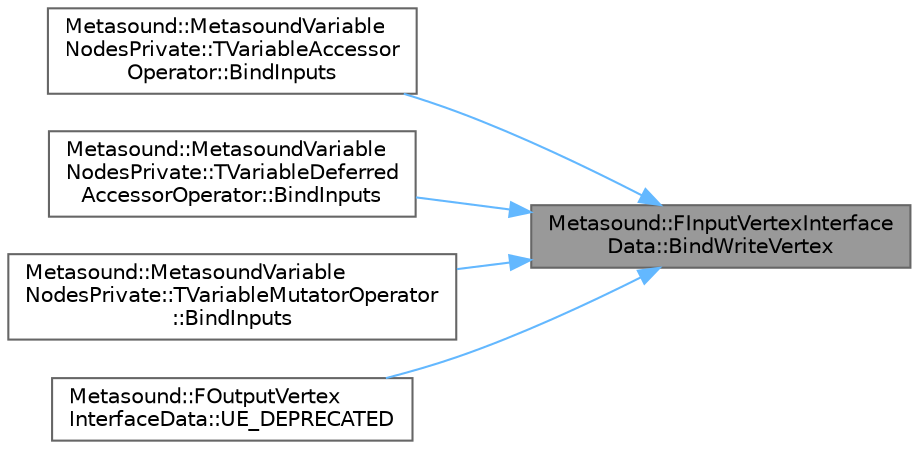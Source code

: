 digraph "Metasound::FInputVertexInterfaceData::BindWriteVertex"
{
 // INTERACTIVE_SVG=YES
 // LATEX_PDF_SIZE
  bgcolor="transparent";
  edge [fontname=Helvetica,fontsize=10,labelfontname=Helvetica,labelfontsize=10];
  node [fontname=Helvetica,fontsize=10,shape=box,height=0.2,width=0.4];
  rankdir="RL";
  Node1 [id="Node000001",label="Metasound::FInputVertexInterface\lData::BindWriteVertex",height=0.2,width=0.4,color="gray40", fillcolor="grey60", style="filled", fontcolor="black",tooltip="Bind a write vertex from a write reference."];
  Node1 -> Node2 [id="edge1_Node000001_Node000002",dir="back",color="steelblue1",style="solid",tooltip=" "];
  Node2 [id="Node000002",label="Metasound::MetasoundVariable\lNodesPrivate::TVariableAccessor\lOperator::BindInputs",height=0.2,width=0.4,color="grey40", fillcolor="white", style="filled",URL="$da/def/classMetasound_1_1MetasoundVariableNodesPrivate_1_1TVariableAccessorOperator.html#a93d66aa6fd491d40b22b11cbca055ff0",tooltip="BindInputs binds data references in the IOperator with the FInputVertexInterfaceData."];
  Node1 -> Node3 [id="edge2_Node000001_Node000003",dir="back",color="steelblue1",style="solid",tooltip=" "];
  Node3 [id="Node000003",label="Metasound::MetasoundVariable\lNodesPrivate::TVariableDeferred\lAccessorOperator::BindInputs",height=0.2,width=0.4,color="grey40", fillcolor="white", style="filled",URL="$df/d7b/classMetasound_1_1MetasoundVariableNodesPrivate_1_1TVariableDeferredAccessorOperator.html#a7162c30273472977a2c4fdfedef86bb9",tooltip="BindInputs binds data references in the IOperator with the FInputVertexInterfaceData."];
  Node1 -> Node4 [id="edge3_Node000001_Node000004",dir="back",color="steelblue1",style="solid",tooltip=" "];
  Node4 [id="Node000004",label="Metasound::MetasoundVariable\lNodesPrivate::TVariableMutatorOperator\l::BindInputs",height=0.2,width=0.4,color="grey40", fillcolor="white", style="filled",URL="$d4/d7f/classMetasound_1_1MetasoundVariableNodesPrivate_1_1TVariableMutatorOperator.html#ab9a273dd0360e329595cb5e90ef35881",tooltip="BindInputs binds data references in the IOperator with the FInputVertexInterfaceData."];
  Node1 -> Node5 [id="edge4_Node000001_Node000005",dir="back",color="steelblue1",style="solid",tooltip=" "];
  Node5 [id="Node000005",label="Metasound::FOutputVertex\lInterfaceData::UE_DEPRECATED",height=0.2,width=0.4,color="grey40", fillcolor="white", style="filled",URL="$d5/d2c/classMetasound_1_1FOutputVertexInterfaceData.html#a94c5a842646a5687cbd0c06b548a7504",tooltip="Bind a write vertex from a write reference."];
}
